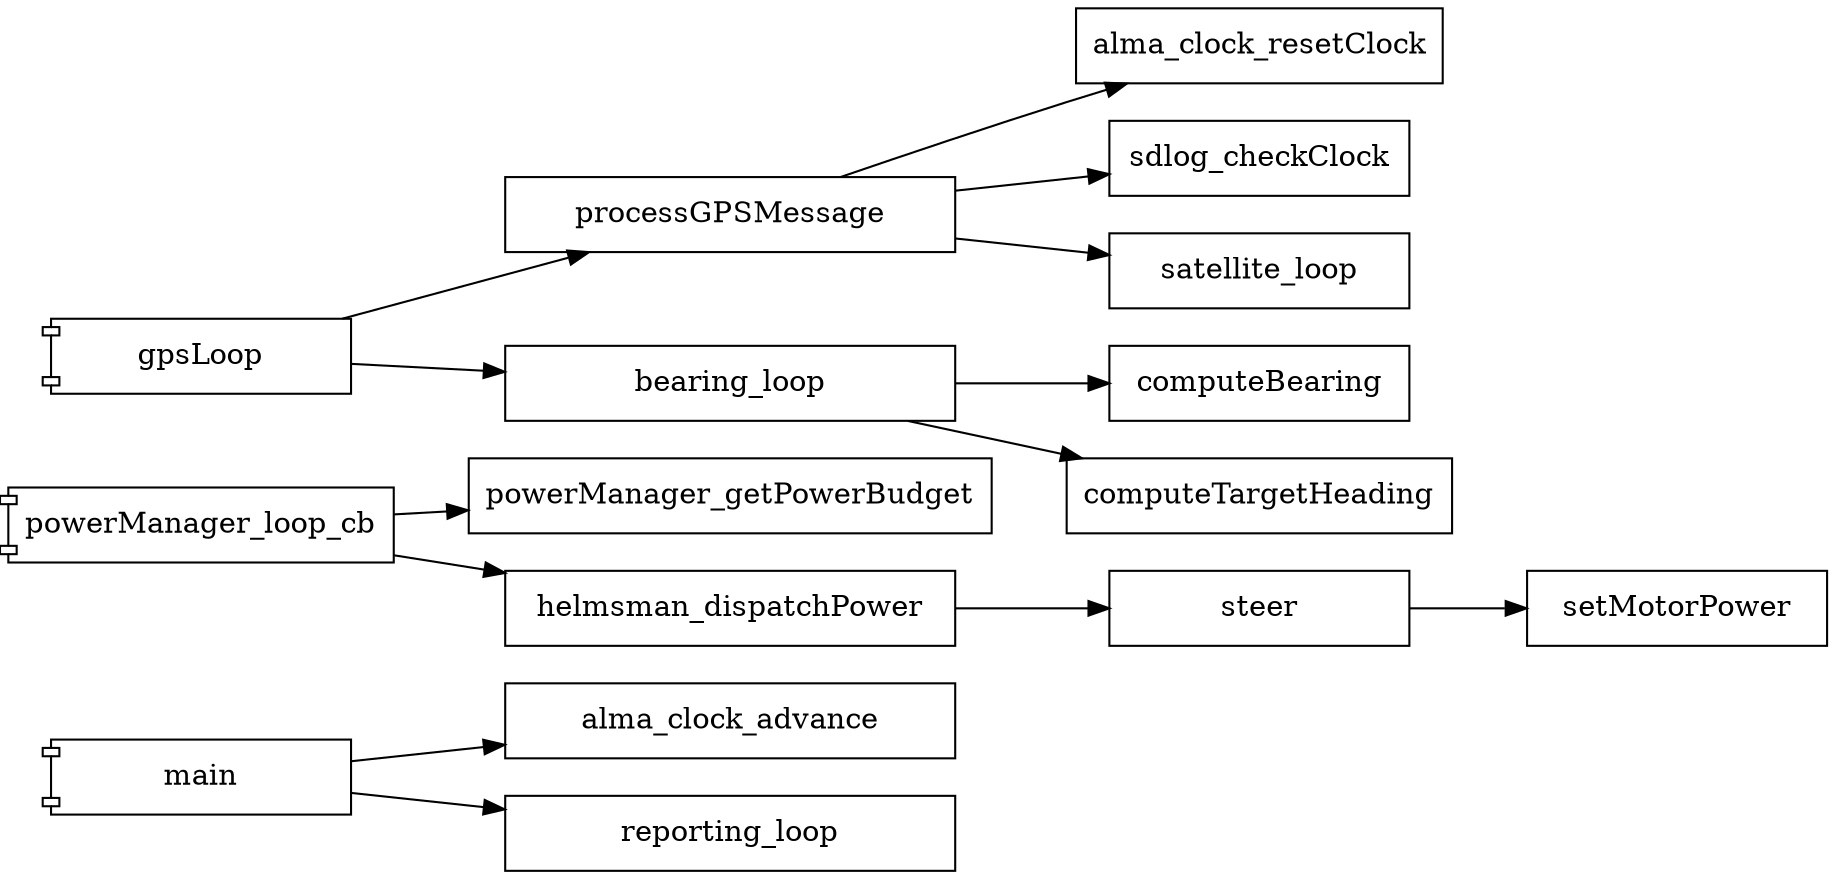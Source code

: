 // Part of the Almabraxas 3-1 project https://tronche.com/wiki/
// (c) Ch. Tronche 2020 (ch@tronche.com)
// MIT License
// This is a .dot file, try visualizing it with xdot or compatible viewers

digraph name {

rankdir="LR";

node [shape=component,width=2];

main;
powerManager_loop_cb;
gpsLoop;

node [shape=rectangle,width=3];


main -> alma_clock_advance;
main -> reporting_loop;

gpsLoop -> processGPSMessage;
gpsLoop -> bearing_loop;

powerManager_loop_cb [shape=component];

powerManager_loop_cb -> powerManager_getPowerBudget;
powerManager_loop_cb -> helmsman_dispatchPower;

node [width=2];

helmsman_dispatchPower -> steer;
steer -> setMotorPower;

bearing_loop -> computeBearing;
bearing_loop -> computeTargetHeading;

processGPSMessage -> alma_clock_resetClock;
processGPSMessage -> sdlog_checkClock;

processGPSMessage -> satellite_loop;

}
